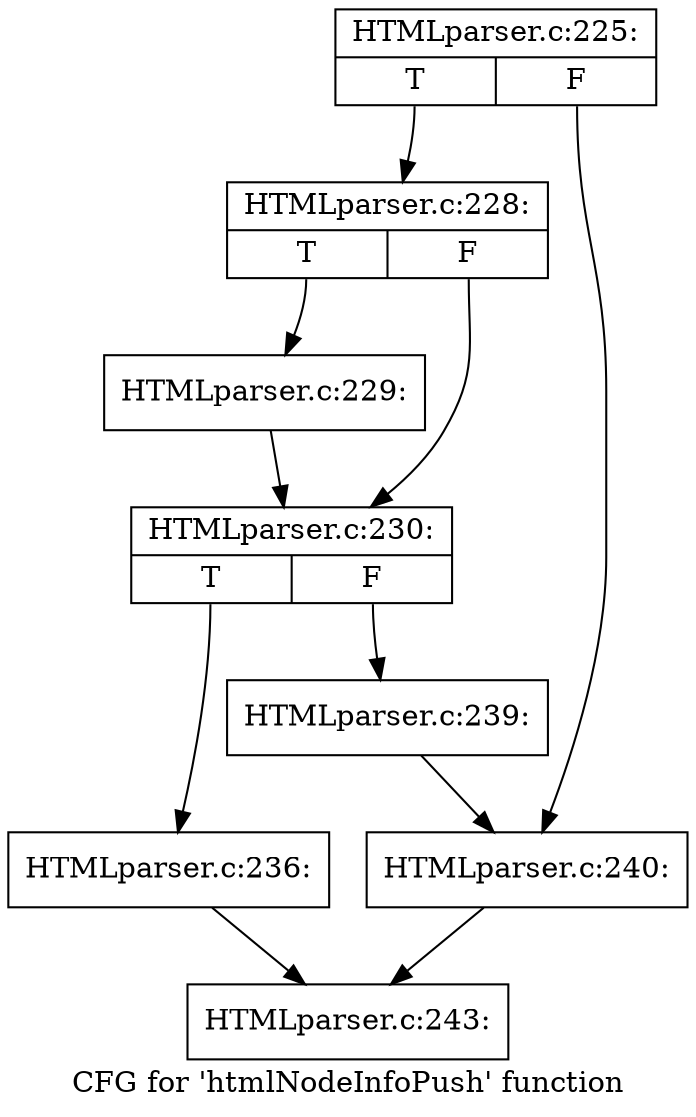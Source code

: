 digraph "CFG for 'htmlNodeInfoPush' function" {
	label="CFG for 'htmlNodeInfoPush' function";

	Node0x4007c50 [shape=record,label="{HTMLparser.c:225:|{<s0>T|<s1>F}}"];
	Node0x4007c50:s0 -> Node0x4008090;
	Node0x4007c50:s1 -> Node0x40080e0;
	Node0x4008090 [shape=record,label="{HTMLparser.c:228:|{<s0>T|<s1>F}}"];
	Node0x4008090:s0 -> Node0x401b970;
	Node0x4008090:s1 -> Node0x401b9c0;
	Node0x401b970 [shape=record,label="{HTMLparser.c:229:}"];
	Node0x401b970 -> Node0x401b9c0;
	Node0x401b9c0 [shape=record,label="{HTMLparser.c:230:|{<s0>T|<s1>F}}"];
	Node0x401b9c0:s0 -> Node0x401cc90;
	Node0x401b9c0:s1 -> Node0x401cce0;
	Node0x401cc90 [shape=record,label="{HTMLparser.c:236:}"];
	Node0x401cc90 -> Node0x4008170;
	Node0x401cce0 [shape=record,label="{HTMLparser.c:239:}"];
	Node0x401cce0 -> Node0x40080e0;
	Node0x40080e0 [shape=record,label="{HTMLparser.c:240:}"];
	Node0x40080e0 -> Node0x4008170;
	Node0x4008170 [shape=record,label="{HTMLparser.c:243:}"];
}
